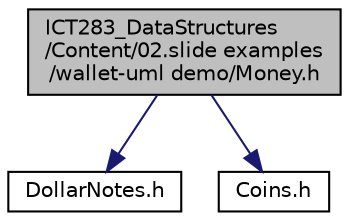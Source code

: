 digraph "ICT283_DataStructures/Content/02.slide examples/wallet-uml demo/Money.h"
{
  edge [fontname="Helvetica",fontsize="10",labelfontname="Helvetica",labelfontsize="10"];
  node [fontname="Helvetica",fontsize="10",shape=record];
  Node0 [label="ICT283_DataStructures\l/Content/02.slide examples\l/wallet-uml demo/Money.h",height=0.2,width=0.4,color="black", fillcolor="grey75", style="filled", fontcolor="black"];
  Node0 -> Node1 [color="midnightblue",fontsize="10",style="solid",fontname="Helvetica"];
  Node1 [label="DollarNotes.h",height=0.2,width=0.4,color="black", fillcolor="white", style="filled",URL="$_i_c_t283___data_structures_2_content_202_8slide_01examples_2wallet-uml_01demo_2_dollar_notes_8h.html"];
  Node0 -> Node2 [color="midnightblue",fontsize="10",style="solid",fontname="Helvetica"];
  Node2 [label="Coins.h",height=0.2,width=0.4,color="black", fillcolor="white", style="filled",URL="$_i_c_t283___data_structures_2_content_202_8slide_01examples_2wallet-uml_01demo_2_coins_8h.html"];
}
